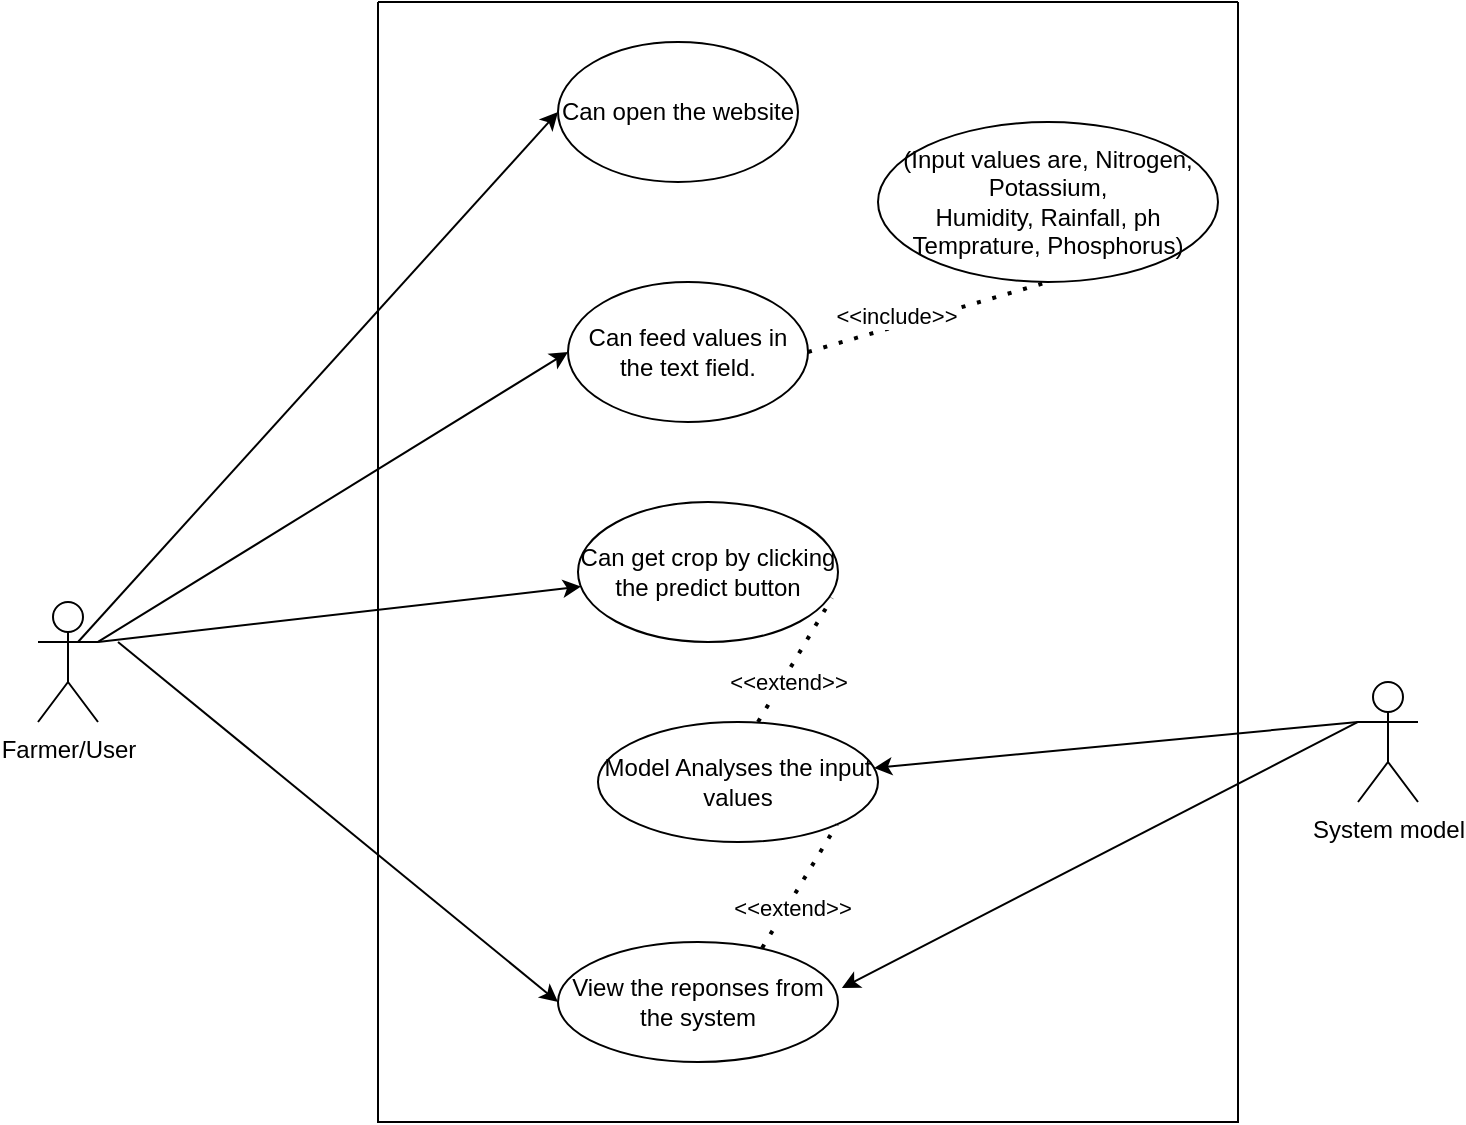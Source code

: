 <mxfile version="20.8.18" type="device"><diagram name="Page-1" id="DVGAVnCSV0GAgchPu-8X"><mxGraphModel dx="880" dy="429" grid="1" gridSize="10" guides="1" tooltips="1" connect="1" arrows="1" fold="1" page="1" pageScale="1" pageWidth="850" pageHeight="1100" math="0" shadow="0"><root><mxCell id="0"/><mxCell id="1" parent="0"/><mxCell id="iWHYra5fxD38eQkH6jU--1" value="" style="swimlane;startSize=0;" vertex="1" parent="1"><mxGeometry x="290" y="80" width="430" height="560" as="geometry"/></mxCell><mxCell id="iWHYra5fxD38eQkH6jU--2" value="Can open the website" style="ellipse;whiteSpace=wrap;html=1;" vertex="1" parent="iWHYra5fxD38eQkH6jU--1"><mxGeometry x="90" y="20" width="120" height="70" as="geometry"/></mxCell><mxCell id="iWHYra5fxD38eQkH6jU--5" value="Can feed values in the text field." style="ellipse;whiteSpace=wrap;html=1;" vertex="1" parent="iWHYra5fxD38eQkH6jU--1"><mxGeometry x="95" y="140" width="120" height="70" as="geometry"/></mxCell><mxCell id="iWHYra5fxD38eQkH6jU--6" value="(Input values are, Nitrogen, Potassium,&lt;br style=&quot;border-color: var(--border-color);&quot;&gt;&lt;span style=&quot;&quot;&gt;Humidity, Rainfall, ph&lt;/span&gt;&lt;br style=&quot;border-color: var(--border-color);&quot;&gt;&lt;span style=&quot;&quot;&gt;Temprature, Phosphorus)&lt;/span&gt;" style="ellipse;whiteSpace=wrap;html=1;" vertex="1" parent="iWHYra5fxD38eQkH6jU--1"><mxGeometry x="250" y="60" width="170" height="80" as="geometry"/></mxCell><mxCell id="iWHYra5fxD38eQkH6jU--8" value="" style="endArrow=none;dashed=1;html=1;dashPattern=1 3;strokeWidth=2;rounded=0;exitX=1;exitY=0.5;exitDx=0;exitDy=0;entryX=0.5;entryY=1;entryDx=0;entryDy=0;" edge="1" parent="iWHYra5fxD38eQkH6jU--1" source="iWHYra5fxD38eQkH6jU--5" target="iWHYra5fxD38eQkH6jU--6"><mxGeometry width="50" height="50" relative="1" as="geometry"><mxPoint x="260" y="240" as="sourcePoint"/><mxPoint x="310" y="190" as="targetPoint"/></mxGeometry></mxCell><mxCell id="iWHYra5fxD38eQkH6jU--9" value="&amp;lt;&amp;lt;include&amp;gt;&amp;gt;" style="edgeLabel;html=1;align=center;verticalAlign=middle;resizable=0;points=[];" vertex="1" connectable="0" parent="iWHYra5fxD38eQkH6jU--8"><mxGeometry x="-0.243" y="5" relative="1" as="geometry"><mxPoint as="offset"/></mxGeometry></mxCell><mxCell id="iWHYra5fxD38eQkH6jU--10" value="Can get crop by clicking the predict button" style="ellipse;whiteSpace=wrap;html=1;" vertex="1" parent="iWHYra5fxD38eQkH6jU--1"><mxGeometry x="100" y="250" width="130" height="70" as="geometry"/></mxCell><mxCell id="iWHYra5fxD38eQkH6jU--11" value="Model Analyses the input values" style="ellipse;whiteSpace=wrap;html=1;" vertex="1" parent="iWHYra5fxD38eQkH6jU--1"><mxGeometry x="110" y="360" width="140" height="60" as="geometry"/></mxCell><mxCell id="iWHYra5fxD38eQkH6jU--12" value="View the reponses from the system" style="ellipse;whiteSpace=wrap;html=1;" vertex="1" parent="iWHYra5fxD38eQkH6jU--1"><mxGeometry x="90" y="470" width="140" height="60" as="geometry"/></mxCell><mxCell id="iWHYra5fxD38eQkH6jU--13" value="" style="endArrow=none;dashed=1;html=1;dashPattern=1 3;strokeWidth=2;rounded=0;entryX=1;entryY=1;entryDx=0;entryDy=0;exitX=0.729;exitY=0.05;exitDx=0;exitDy=0;exitPerimeter=0;" edge="1" parent="iWHYra5fxD38eQkH6jU--1" source="iWHYra5fxD38eQkH6jU--12" target="iWHYra5fxD38eQkH6jU--11"><mxGeometry width="50" height="50" relative="1" as="geometry"><mxPoint x="200" y="470" as="sourcePoint"/><mxPoint x="250" y="420" as="targetPoint"/></mxGeometry></mxCell><mxCell id="iWHYra5fxD38eQkH6jU--14" value="&amp;lt;&amp;lt;extend&amp;gt;&amp;gt;" style="edgeLabel;html=1;align=center;verticalAlign=middle;resizable=0;points=[];" vertex="1" connectable="0" parent="iWHYra5fxD38eQkH6jU--13"><mxGeometry x="-0.312" y="-2" relative="1" as="geometry"><mxPoint as="offset"/></mxGeometry></mxCell><mxCell id="iWHYra5fxD38eQkH6jU--15" value="" style="endArrow=none;dashed=1;html=1;dashPattern=1 3;strokeWidth=2;rounded=0;entryX=1;entryY=1;entryDx=0;entryDy=0;exitX=0.729;exitY=0.05;exitDx=0;exitDy=0;exitPerimeter=0;" edge="1" parent="iWHYra5fxD38eQkH6jU--1"><mxGeometry width="50" height="50" relative="1" as="geometry"><mxPoint x="190" y="360" as="sourcePoint"/><mxPoint x="227" y="298" as="targetPoint"/></mxGeometry></mxCell><mxCell id="iWHYra5fxD38eQkH6jU--16" value="&amp;lt;&amp;lt;extend&amp;gt;&amp;gt;" style="edgeLabel;html=1;align=center;verticalAlign=middle;resizable=0;points=[];" vertex="1" connectable="0" parent="iWHYra5fxD38eQkH6jU--15"><mxGeometry x="-0.312" y="-2" relative="1" as="geometry"><mxPoint as="offset"/></mxGeometry></mxCell><mxCell id="iWHYra5fxD38eQkH6jU--17" value="Farmer/User" style="shape=umlActor;verticalLabelPosition=bottom;verticalAlign=top;html=1;outlineConnect=0;" vertex="1" parent="1"><mxGeometry x="120" y="380" width="30" height="60" as="geometry"/></mxCell><mxCell id="iWHYra5fxD38eQkH6jU--20" value="System model" style="shape=umlActor;verticalLabelPosition=bottom;verticalAlign=top;html=1;outlineConnect=0;" vertex="1" parent="1"><mxGeometry x="780" y="420" width="30" height="60" as="geometry"/></mxCell><mxCell id="iWHYra5fxD38eQkH6jU--21" value="" style="endArrow=classic;html=1;rounded=0;entryX=0;entryY=0.5;entryDx=0;entryDy=0;" edge="1" parent="1" target="iWHYra5fxD38eQkH6jU--2"><mxGeometry width="50" height="50" relative="1" as="geometry"><mxPoint x="140" y="400" as="sourcePoint"/><mxPoint x="190" y="350" as="targetPoint"/></mxGeometry></mxCell><mxCell id="iWHYra5fxD38eQkH6jU--22" value="" style="endArrow=classic;html=1;rounded=0;exitX=1;exitY=0.333;exitDx=0;exitDy=0;exitPerimeter=0;entryX=0;entryY=0.5;entryDx=0;entryDy=0;" edge="1" parent="1" source="iWHYra5fxD38eQkH6jU--17" target="iWHYra5fxD38eQkH6jU--5"><mxGeometry width="50" height="50" relative="1" as="geometry"><mxPoint x="280" y="430" as="sourcePoint"/><mxPoint x="330" y="380" as="targetPoint"/></mxGeometry></mxCell><mxCell id="iWHYra5fxD38eQkH6jU--23" value="" style="endArrow=classic;html=1;rounded=0;" edge="1" parent="1" target="iWHYra5fxD38eQkH6jU--10"><mxGeometry width="50" height="50" relative="1" as="geometry"><mxPoint x="150" y="400" as="sourcePoint"/><mxPoint x="260" y="440" as="targetPoint"/></mxGeometry></mxCell><mxCell id="iWHYra5fxD38eQkH6jU--24" value="" style="endArrow=classic;html=1;rounded=0;entryX=0;entryY=0.5;entryDx=0;entryDy=0;" edge="1" parent="1" target="iWHYra5fxD38eQkH6jU--12"><mxGeometry width="50" height="50" relative="1" as="geometry"><mxPoint x="160" y="400" as="sourcePoint"/><mxPoint x="310" y="420" as="targetPoint"/></mxGeometry></mxCell><mxCell id="iWHYra5fxD38eQkH6jU--25" value="" style="endArrow=classic;html=1;rounded=0;entryX=0.986;entryY=0.383;entryDx=0;entryDy=0;entryPerimeter=0;exitX=0;exitY=0.333;exitDx=0;exitDy=0;exitPerimeter=0;" edge="1" parent="1" source="iWHYra5fxD38eQkH6jU--20" target="iWHYra5fxD38eQkH6jU--11"><mxGeometry width="50" height="50" relative="1" as="geometry"><mxPoint x="780" y="430" as="sourcePoint"/><mxPoint x="830" y="380" as="targetPoint"/></mxGeometry></mxCell><mxCell id="iWHYra5fxD38eQkH6jU--30" value="" style="endArrow=classic;html=1;rounded=0;entryX=1.014;entryY=0.383;entryDx=0;entryDy=0;entryPerimeter=0;exitX=0;exitY=0.333;exitDx=0;exitDy=0;exitPerimeter=0;" edge="1" parent="1" source="iWHYra5fxD38eQkH6jU--20" target="iWHYra5fxD38eQkH6jU--12"><mxGeometry width="50" height="50" relative="1" as="geometry"><mxPoint x="780" y="550" as="sourcePoint"/><mxPoint x="740" y="650" as="targetPoint"/></mxGeometry></mxCell></root></mxGraphModel></diagram></mxfile>